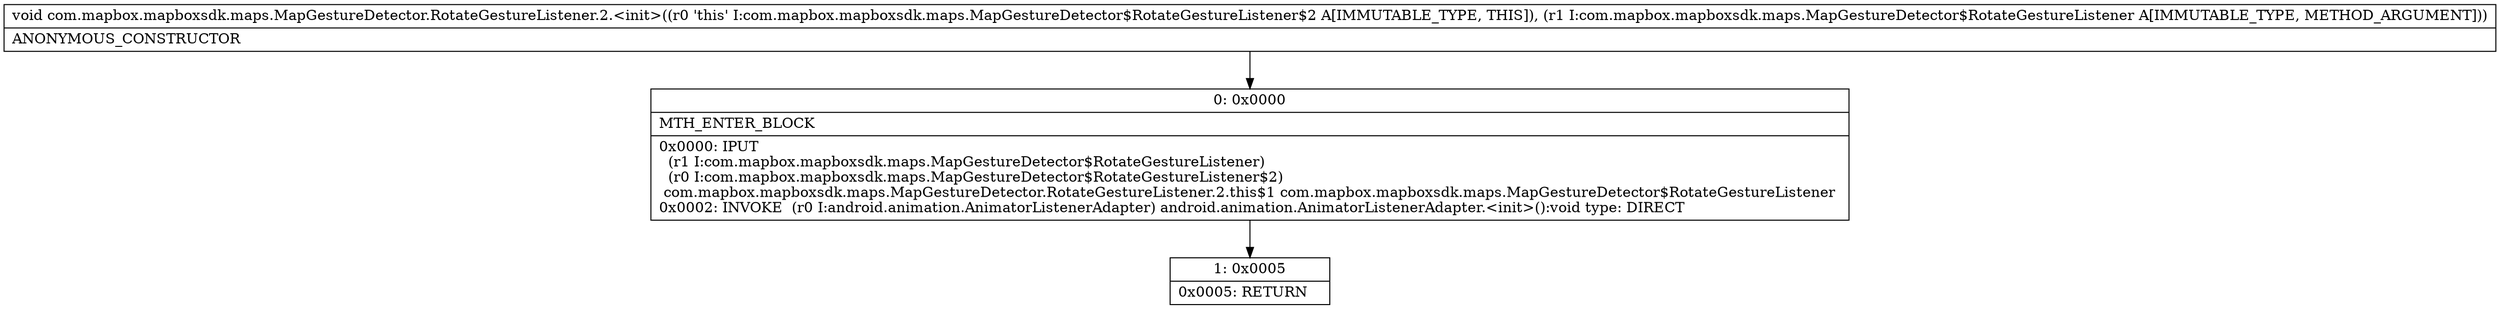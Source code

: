 digraph "CFG forcom.mapbox.mapboxsdk.maps.MapGestureDetector.RotateGestureListener.2.\<init\>(Lcom\/mapbox\/mapboxsdk\/maps\/MapGestureDetector$RotateGestureListener;)V" {
Node_0 [shape=record,label="{0\:\ 0x0000|MTH_ENTER_BLOCK\l|0x0000: IPUT  \l  (r1 I:com.mapbox.mapboxsdk.maps.MapGestureDetector$RotateGestureListener)\l  (r0 I:com.mapbox.mapboxsdk.maps.MapGestureDetector$RotateGestureListener$2)\l com.mapbox.mapboxsdk.maps.MapGestureDetector.RotateGestureListener.2.this$1 com.mapbox.mapboxsdk.maps.MapGestureDetector$RotateGestureListener \l0x0002: INVOKE  (r0 I:android.animation.AnimatorListenerAdapter) android.animation.AnimatorListenerAdapter.\<init\>():void type: DIRECT \l}"];
Node_1 [shape=record,label="{1\:\ 0x0005|0x0005: RETURN   \l}"];
MethodNode[shape=record,label="{void com.mapbox.mapboxsdk.maps.MapGestureDetector.RotateGestureListener.2.\<init\>((r0 'this' I:com.mapbox.mapboxsdk.maps.MapGestureDetector$RotateGestureListener$2 A[IMMUTABLE_TYPE, THIS]), (r1 I:com.mapbox.mapboxsdk.maps.MapGestureDetector$RotateGestureListener A[IMMUTABLE_TYPE, METHOD_ARGUMENT]))  | ANONYMOUS_CONSTRUCTOR\l}"];
MethodNode -> Node_0;
Node_0 -> Node_1;
}

